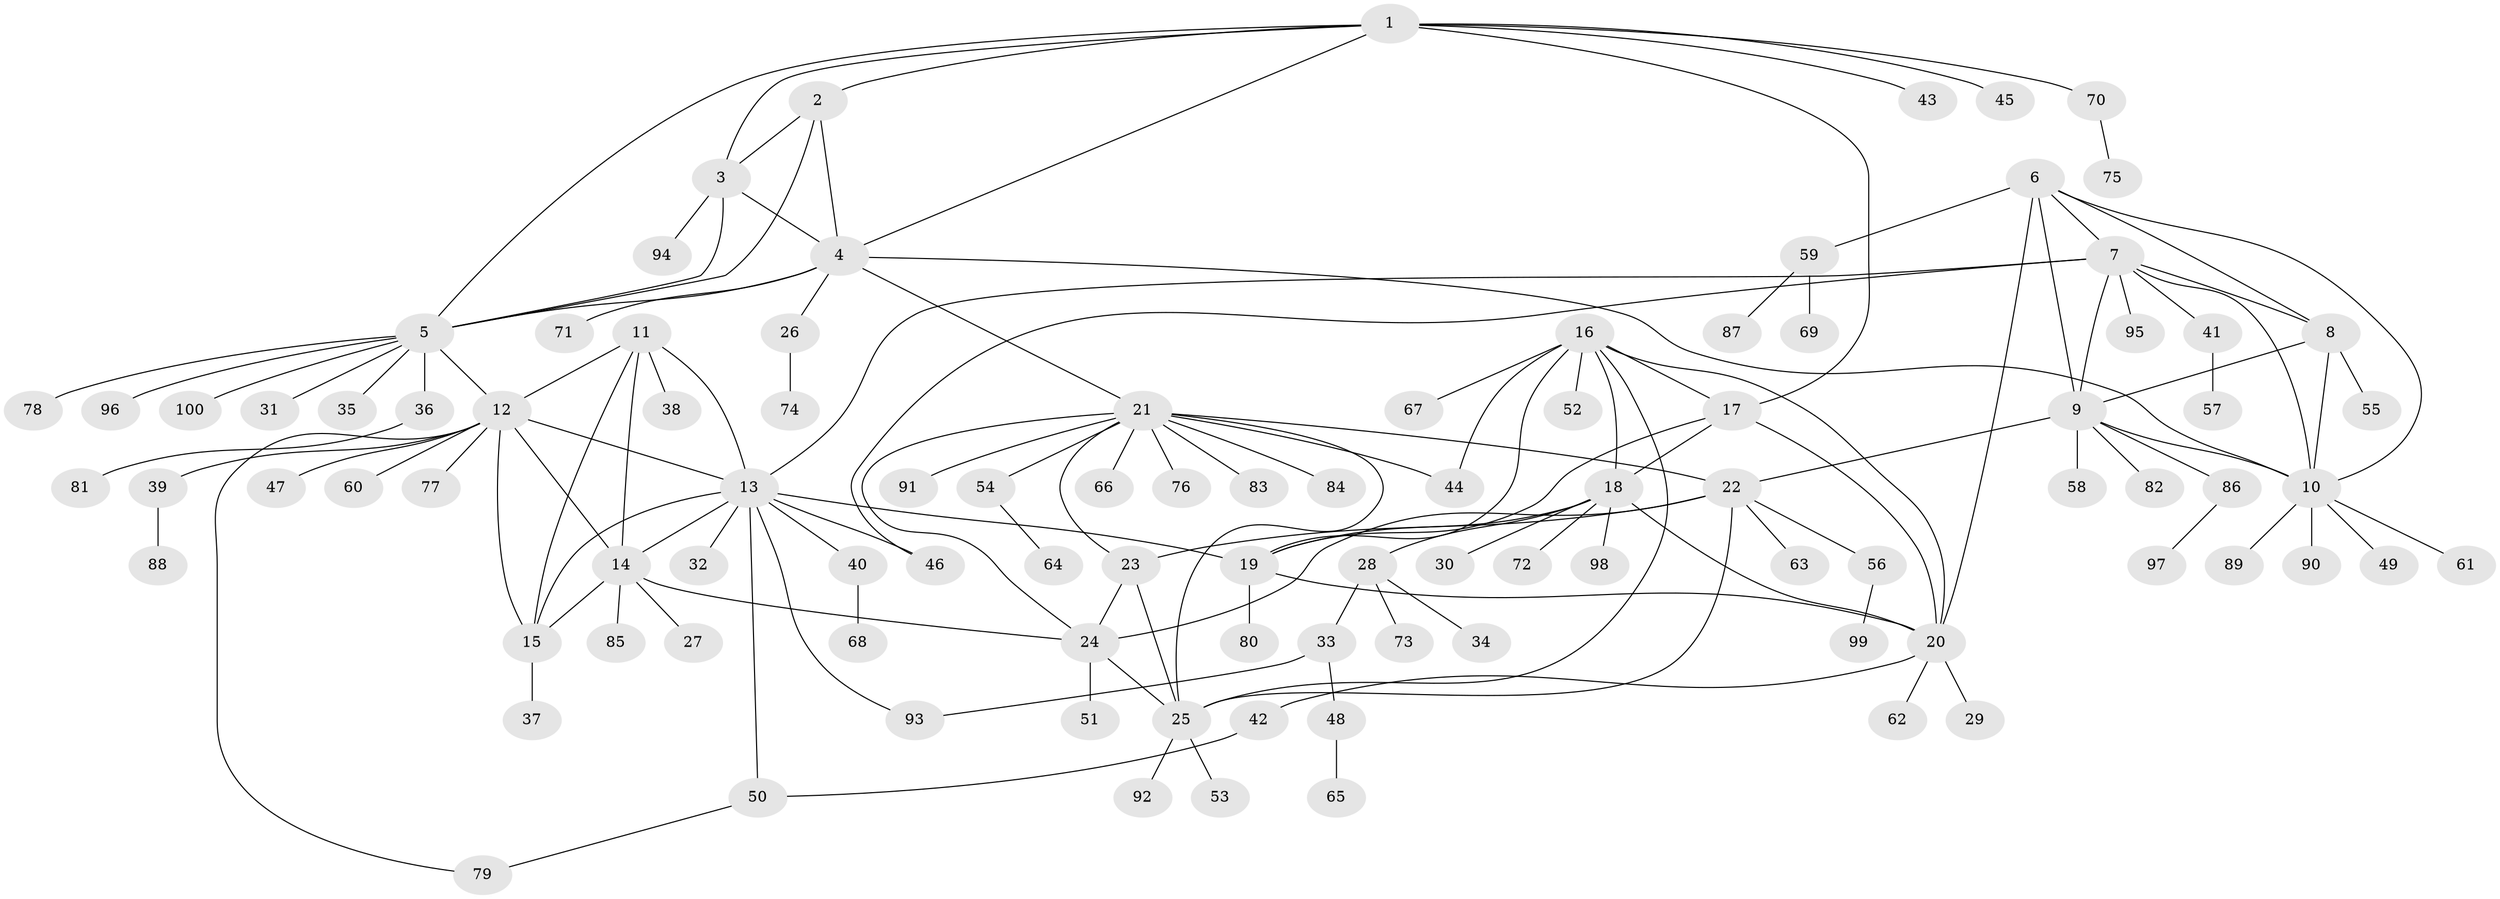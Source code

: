 // Generated by graph-tools (version 1.1) at 2025/02/03/09/25 03:02:34]
// undirected, 100 vertices, 140 edges
graph export_dot {
graph [start="1"]
  node [color=gray90,style=filled];
  1;
  2;
  3;
  4;
  5;
  6;
  7;
  8;
  9;
  10;
  11;
  12;
  13;
  14;
  15;
  16;
  17;
  18;
  19;
  20;
  21;
  22;
  23;
  24;
  25;
  26;
  27;
  28;
  29;
  30;
  31;
  32;
  33;
  34;
  35;
  36;
  37;
  38;
  39;
  40;
  41;
  42;
  43;
  44;
  45;
  46;
  47;
  48;
  49;
  50;
  51;
  52;
  53;
  54;
  55;
  56;
  57;
  58;
  59;
  60;
  61;
  62;
  63;
  64;
  65;
  66;
  67;
  68;
  69;
  70;
  71;
  72;
  73;
  74;
  75;
  76;
  77;
  78;
  79;
  80;
  81;
  82;
  83;
  84;
  85;
  86;
  87;
  88;
  89;
  90;
  91;
  92;
  93;
  94;
  95;
  96;
  97;
  98;
  99;
  100;
  1 -- 2;
  1 -- 3;
  1 -- 4;
  1 -- 5;
  1 -- 17;
  1 -- 43;
  1 -- 45;
  1 -- 70;
  2 -- 3;
  2 -- 4;
  2 -- 5;
  3 -- 4;
  3 -- 5;
  3 -- 94;
  4 -- 5;
  4 -- 10;
  4 -- 21;
  4 -- 26;
  4 -- 71;
  5 -- 12;
  5 -- 31;
  5 -- 35;
  5 -- 36;
  5 -- 78;
  5 -- 96;
  5 -- 100;
  6 -- 7;
  6 -- 8;
  6 -- 9;
  6 -- 10;
  6 -- 20;
  6 -- 59;
  7 -- 8;
  7 -- 9;
  7 -- 10;
  7 -- 13;
  7 -- 41;
  7 -- 46;
  7 -- 95;
  8 -- 9;
  8 -- 10;
  8 -- 55;
  9 -- 10;
  9 -- 22;
  9 -- 58;
  9 -- 82;
  9 -- 86;
  10 -- 49;
  10 -- 61;
  10 -- 89;
  10 -- 90;
  11 -- 12;
  11 -- 13;
  11 -- 14;
  11 -- 15;
  11 -- 38;
  12 -- 13;
  12 -- 14;
  12 -- 15;
  12 -- 39;
  12 -- 47;
  12 -- 60;
  12 -- 77;
  12 -- 79;
  13 -- 14;
  13 -- 15;
  13 -- 19;
  13 -- 32;
  13 -- 40;
  13 -- 46;
  13 -- 50;
  13 -- 93;
  14 -- 15;
  14 -- 24;
  14 -- 27;
  14 -- 85;
  15 -- 37;
  16 -- 17;
  16 -- 18;
  16 -- 19;
  16 -- 20;
  16 -- 25;
  16 -- 44;
  16 -- 52;
  16 -- 67;
  17 -- 18;
  17 -- 19;
  17 -- 20;
  18 -- 19;
  18 -- 20;
  18 -- 28;
  18 -- 30;
  18 -- 72;
  18 -- 98;
  19 -- 20;
  19 -- 80;
  20 -- 29;
  20 -- 42;
  20 -- 62;
  21 -- 22;
  21 -- 23;
  21 -- 24;
  21 -- 25;
  21 -- 44;
  21 -- 54;
  21 -- 66;
  21 -- 76;
  21 -- 83;
  21 -- 84;
  21 -- 91;
  22 -- 23;
  22 -- 24;
  22 -- 25;
  22 -- 56;
  22 -- 63;
  23 -- 24;
  23 -- 25;
  24 -- 25;
  24 -- 51;
  25 -- 53;
  25 -- 92;
  26 -- 74;
  28 -- 33;
  28 -- 34;
  28 -- 73;
  33 -- 48;
  33 -- 93;
  36 -- 81;
  39 -- 88;
  40 -- 68;
  41 -- 57;
  42 -- 50;
  48 -- 65;
  50 -- 79;
  54 -- 64;
  56 -- 99;
  59 -- 69;
  59 -- 87;
  70 -- 75;
  86 -- 97;
}
